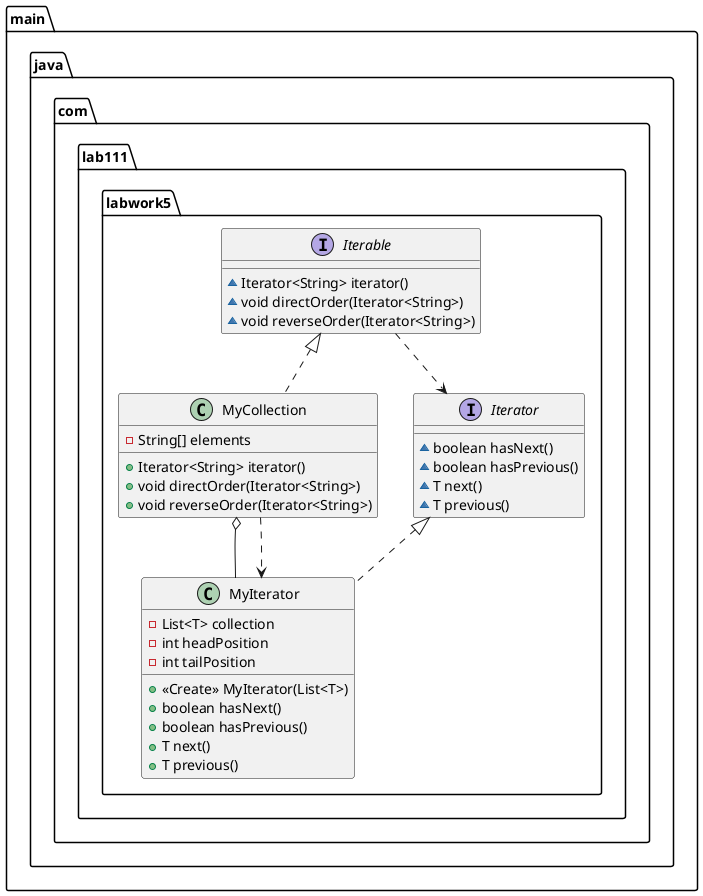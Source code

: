 @startuml
interface main.java.com.lab111.labwork5.Iterable {
~ Iterator<String> iterator()
~ void directOrder(Iterator<String>)
~ void reverseOrder(Iterator<String>)
}
class main.java.com.lab111.labwork5.MyCollection {
- String[] elements
+ Iterator<String> iterator()
+ void directOrder(Iterator<String>)
+ void reverseOrder(Iterator<String>)
}
class main.java.com.lab111.labwork5.MyIterator {
- List<T> collection
- int headPosition
- int tailPosition
+ <<Create>> MyIterator(List<T>)
+ boolean hasNext()
+ boolean hasPrevious()
+ T next()
+ T previous()
}
interface main.java.com.lab111.labwork5.Iterator {
~ boolean hasNext()
~ boolean hasPrevious()
~ T next()
~ T previous()
}


main.java.com.lab111.labwork5.MyCollection o-- main.java.com.lab111.labwork5.MyIterator
main.java.com.lab111.labwork5.MyCollection ..> main.java.com.lab111.labwork5.MyIterator
main.java.com.lab111.labwork5.Iterable ..> main.java.com.lab111.labwork5.Iterator
main.java.com.lab111.labwork5.Iterator <|.. main.java.com.lab111.labwork5.MyIterator
main.java.com.lab111.labwork5.Iterable <|.. main.java.com.lab111.labwork5.MyCollection
@enduml